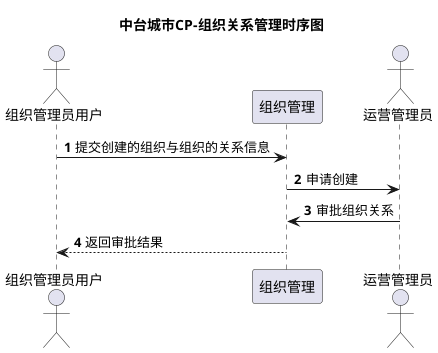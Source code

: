 @startuml
title 中台城市CP-组织关系管理时序图

actor 组织管理员用户 as user
participant "组织管理" as userAdmin
actor 运营管理员 as YunYingAdmin

autonumber
user->userAdmin:提交创建的组织与组织的关系信息
userAdmin->YunYingAdmin:申请创建
YunYingAdmin->userAdmin:审批组织关系
userAdmin-->user:返回审批结果
@enduml